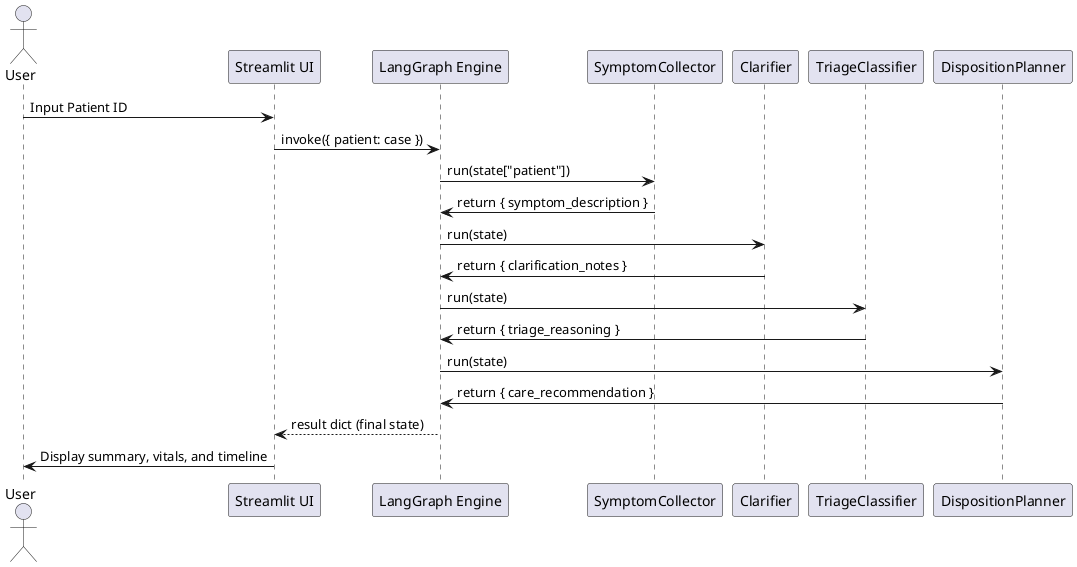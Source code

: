 @startuml
actor User
participant "Streamlit UI" as UI
participant "LangGraph Engine" as Graph
participant "SymptomCollector" as Symptom
participant "Clarifier" as Clarify
participant "TriageClassifier" as Classify
participant "DispositionPlanner" as Disposition

User -> UI : Input Patient ID
UI -> Graph : invoke({ patient: case })

Graph -> Symptom : run(state["patient"])
Symptom -> Graph : return { symptom_description }

Graph -> Clarify : run(state)
Clarify -> Graph : return { clarification_notes }

Graph -> Classify : run(state)
Classify -> Graph : return { triage_reasoning }

Graph -> Disposition : run(state)
Disposition -> Graph : return { care_recommendation }

Graph --> UI : result dict (final state)
UI -> User : Display summary, vitals, and timeline

@enduml
